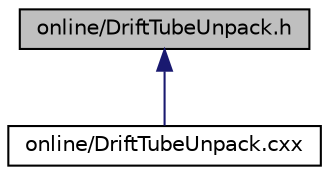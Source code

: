digraph "online/DriftTubeUnpack.h"
{
 // LATEX_PDF_SIZE
  edge [fontname="Helvetica",fontsize="10",labelfontname="Helvetica",labelfontsize="10"];
  node [fontname="Helvetica",fontsize="10",shape=record];
  Node1 [label="online/DriftTubeUnpack.h",height=0.2,width=0.4,color="black", fillcolor="grey75", style="filled", fontcolor="black",tooltip=" "];
  Node1 -> Node2 [dir="back",color="midnightblue",fontsize="10",style="solid",fontname="Helvetica"];
  Node2 [label="online/DriftTubeUnpack.cxx",height=0.2,width=0.4,color="black", fillcolor="white", style="filled",URL="$DriftTubeUnpack_8cxx.html",tooltip=" "];
}
